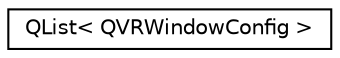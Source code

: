 digraph "Graphical Class Hierarchy"
{
  edge [fontname="Helvetica",fontsize="10",labelfontname="Helvetica",labelfontsize="10"];
  node [fontname="Helvetica",fontsize="10",shape=record];
  rankdir="LR";
  Node1 [label="QList\< QVRWindowConfig \>",height=0.2,width=0.4,color="black", fillcolor="white", style="filled",URL="$class_q_list.html"];
}
